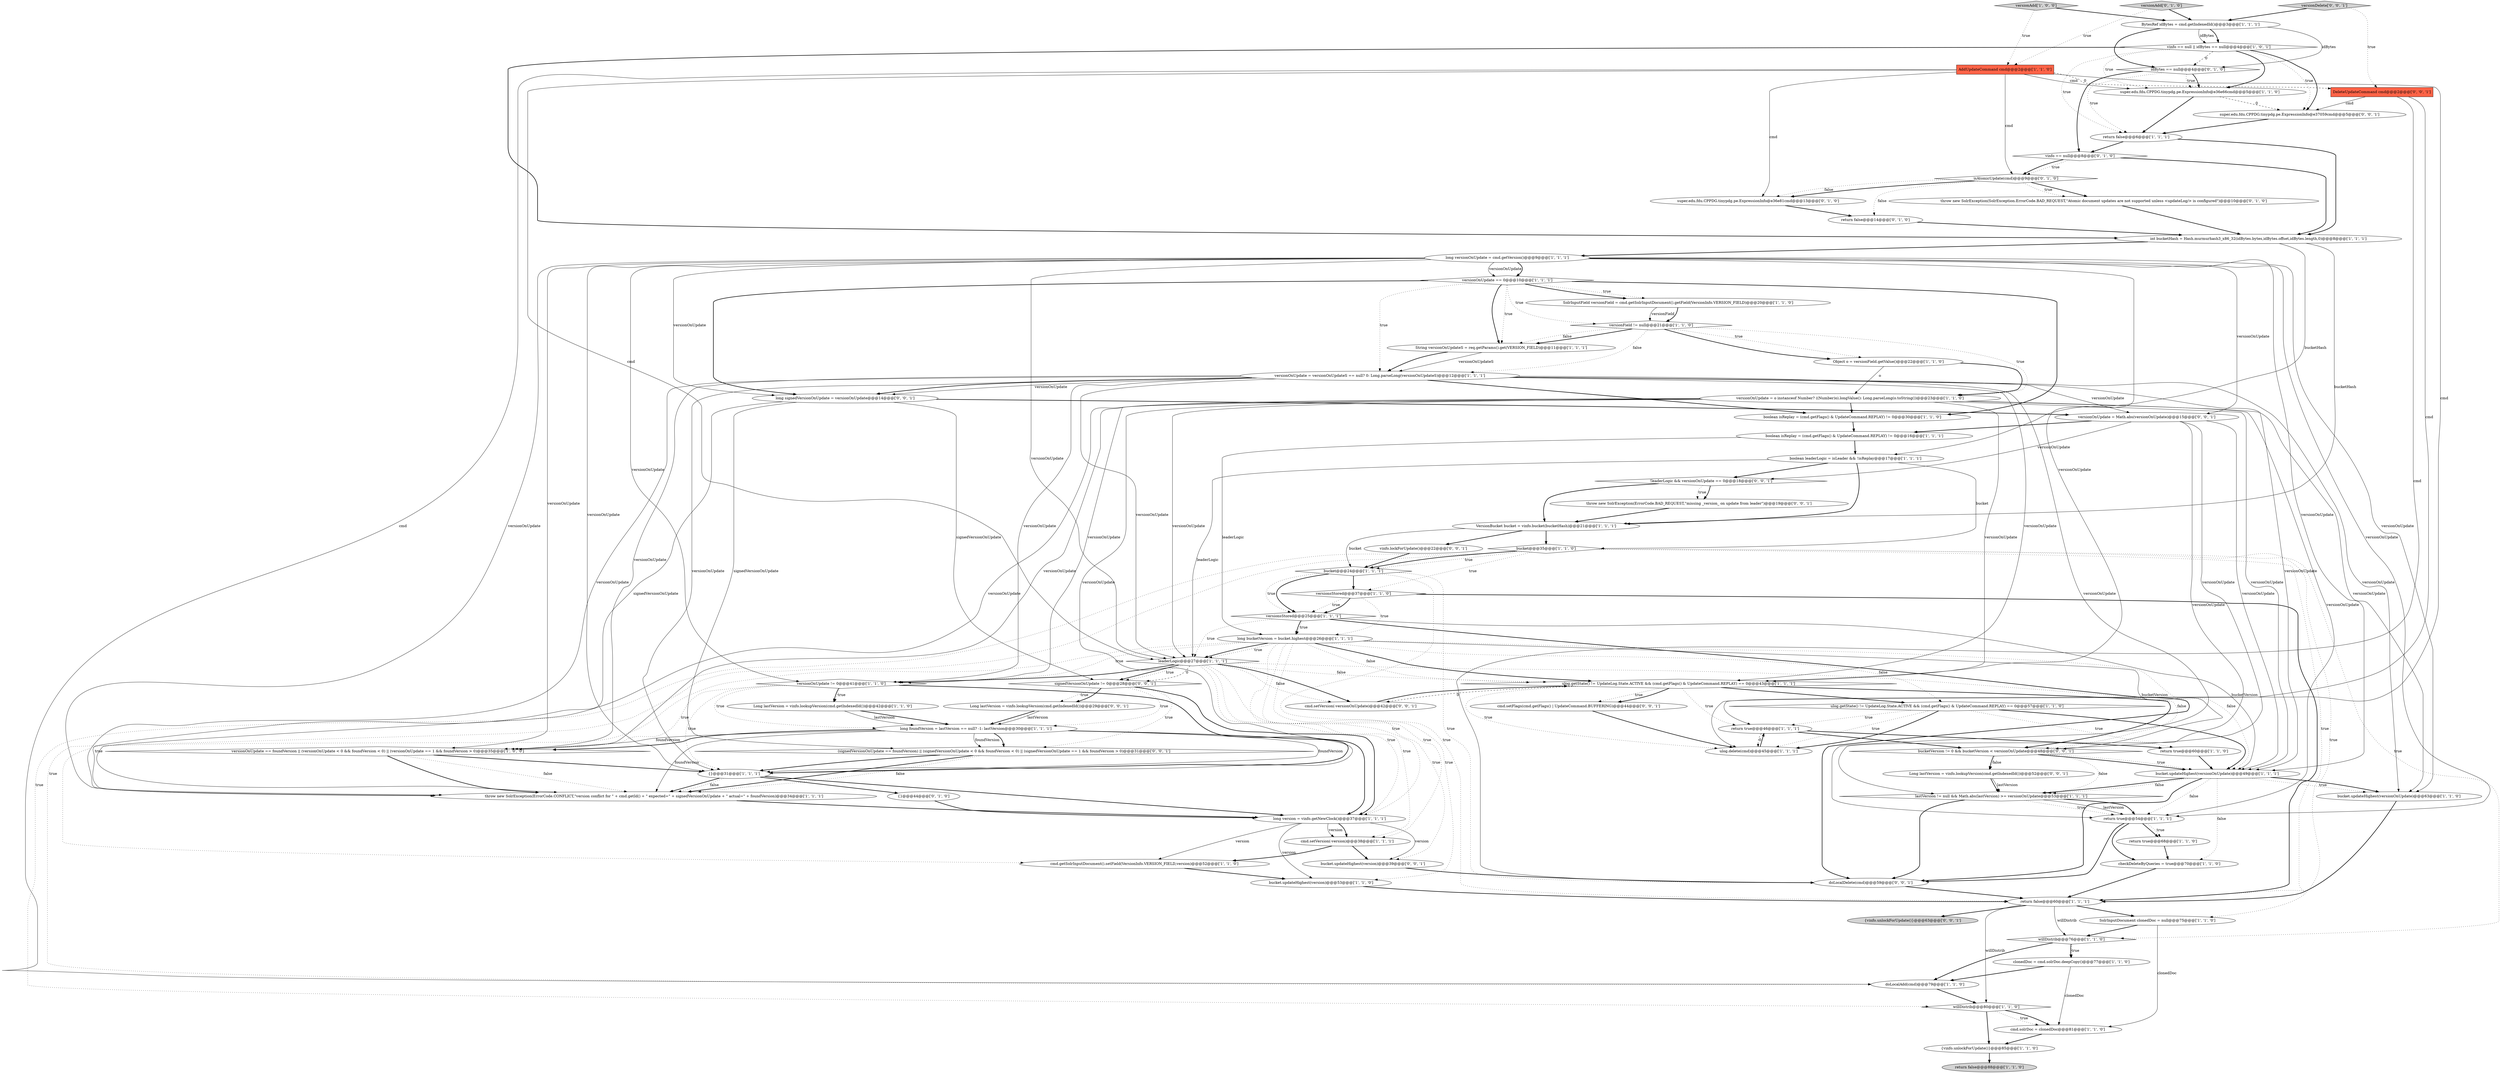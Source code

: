 digraph {
15 [style = filled, label = "return false@@@6@@@['1', '1', '1']", fillcolor = white, shape = ellipse image = "AAA0AAABBB1BBB"];
64 [style = filled, label = "vinfo.lockForUpdate()@@@22@@@['0', '0', '1']", fillcolor = white, shape = ellipse image = "AAA0AAABBB3BBB"];
5 [style = filled, label = "bucket@@@24@@@['1', '1', '1']", fillcolor = white, shape = diamond image = "AAA0AAABBB1BBB"];
2 [style = filled, label = "bucket@@@35@@@['1', '1', '0']", fillcolor = white, shape = diamond image = "AAA0AAABBB1BBB"];
29 [style = filled, label = "bucket.updateHighest(versionOnUpdate)@@@63@@@['1', '1', '0']", fillcolor = white, shape = ellipse image = "AAA0AAABBB1BBB"];
8 [style = filled, label = "boolean isReplay = (cmd.getFlags() & UpdateCommand.REPLAY) != 0@@@16@@@['1', '1', '1']", fillcolor = white, shape = ellipse image = "AAA0AAABBB1BBB"];
6 [style = filled, label = "ulog.getState() != UpdateLog.State.ACTIVE && (cmd.getFlags() & UpdateCommand.REPLAY) == 0@@@57@@@['1', '1', '0']", fillcolor = white, shape = diamond image = "AAA0AAABBB1BBB"];
50 [style = filled, label = "long version = vinfo.getNewClock()@@@37@@@['1', '1', '1']", fillcolor = white, shape = ellipse image = "AAA0AAABBB1BBB"];
23 [style = filled, label = "willDistrib@@@80@@@['1', '1', '0']", fillcolor = white, shape = diamond image = "AAA0AAABBB1BBB"];
17 [style = filled, label = "versionsStored@@@25@@@['1', '1', '1']", fillcolor = white, shape = diamond image = "AAA0AAABBB1BBB"];
24 [style = filled, label = "throw new SolrException(ErrorCode.CONFLICT,\"version conflict for \" + cmd.getId() + \" expected=\" + signedVersionOnUpdate + \" actual=\" + foundVersion)@@@34@@@['1', '1', '1']", fillcolor = white, shape = ellipse image = "AAA0AAABBB1BBB"];
31 [style = filled, label = "SolrInputField versionField = cmd.getSolrInputDocument().getField(VersionInfo.VERSION_FIELD)@@@20@@@['1', '1', '0']", fillcolor = white, shape = ellipse image = "AAA0AAABBB1BBB"];
46 [style = filled, label = "long bucketVersion = bucket.highest@@@26@@@['1', '1', '1']", fillcolor = white, shape = ellipse image = "AAA0AAABBB1BBB"];
52 [style = filled, label = "lastVersion != null && Math.abs(lastVersion) >= versionOnUpdate@@@53@@@['1', '1', '1']", fillcolor = white, shape = diamond image = "AAA0AAABBB1BBB"];
54 [style = filled, label = "BytesRef idBytes = cmd.getIndexedId()@@@3@@@['1', '1', '1']", fillcolor = white, shape = ellipse image = "AAA0AAABBB1BBB"];
71 [style = filled, label = "Long lastVersion = vinfo.lookupVersion(cmd.getIndexedId())@@@29@@@['0', '0', '1']", fillcolor = white, shape = ellipse image = "AAA0AAABBB3BBB"];
21 [style = filled, label = "return true@@@54@@@['1', '1', '1']", fillcolor = white, shape = ellipse image = "AAA0AAABBB1BBB"];
38 [style = filled, label = "Object o = versionField.getValue()@@@22@@@['1', '1', '0']", fillcolor = white, shape = ellipse image = "AAA0AAABBB1BBB"];
19 [style = filled, label = "return false@@@88@@@['1', '1', '0']", fillcolor = lightgray, shape = ellipse image = "AAA0AAABBB1BBB"];
28 [style = filled, label = "String versionOnUpdateS = req.getParams().get(VERSION_FIELD)@@@11@@@['1', '1', '1']", fillcolor = white, shape = ellipse image = "AAA0AAABBB1BBB"];
36 [style = filled, label = "return true@@@60@@@['1', '1', '0']", fillcolor = white, shape = ellipse image = "AAA0AAABBB1BBB"];
18 [style = filled, label = "cmd.setVersion(-version)@@@38@@@['1', '1', '1']", fillcolor = white, shape = ellipse image = "AAA0AAABBB1BBB"];
13 [style = filled, label = "bucket.updateHighest(versionOnUpdate)@@@49@@@['1', '1', '1']", fillcolor = white, shape = ellipse image = "AAA0AAABBB1BBB"];
76 [style = filled, label = "!leaderLogic && versionOnUpdate == 0@@@18@@@['0', '0', '1']", fillcolor = white, shape = diamond image = "AAA0AAABBB3BBB"];
10 [style = filled, label = "{}@@@31@@@['1', '1', '1']", fillcolor = white, shape = ellipse image = "AAA0AAABBB1BBB"];
40 [style = filled, label = "super.edu.fdu.CPPDG.tinypdg.pe.ExpressionInfo@e36e66cmd@@@5@@@['1', '1', '0']", fillcolor = white, shape = ellipse image = "AAA0AAABBB1BBB"];
69 [style = filled, label = "cmd.setVersion(-versionOnUpdate)@@@42@@@['0', '0', '1']", fillcolor = white, shape = ellipse image = "AAA0AAABBB3BBB"];
72 [style = filled, label = "DeleteUpdateCommand cmd@@@2@@@['0', '0', '1']", fillcolor = tomato, shape = box image = "AAA0AAABBB3BBB"];
11 [style = filled, label = "long versionOnUpdate = cmd.getVersion()@@@9@@@['1', '1', '1']", fillcolor = white, shape = ellipse image = "AAA0AAABBB1BBB"];
4 [style = filled, label = "SolrInputDocument clonedDoc = null@@@75@@@['1', '1', '0']", fillcolor = white, shape = ellipse image = "AAA0AAABBB1BBB"];
44 [style = filled, label = "int bucketHash = Hash.murmurhash3_x86_32(idBytes.bytes,idBytes.offset,idBytes.length,0)@@@8@@@['1', '1', '1']", fillcolor = white, shape = ellipse image = "AAA0AAABBB1BBB"];
57 [style = filled, label = "isAtomicUpdate(cmd)@@@9@@@['0', '1', '0']", fillcolor = white, shape = diamond image = "AAA1AAABBB2BBB"];
63 [style = filled, label = "throw new SolrException(ErrorCode.BAD_REQUEST,\"missing _version_ on update from leader\")@@@19@@@['0', '0', '1']", fillcolor = white, shape = ellipse image = "AAA0AAABBB3BBB"];
67 [style = filled, label = "bucket.updateHighest(version)@@@39@@@['0', '0', '1']", fillcolor = white, shape = ellipse image = "AAA0AAABBB3BBB"];
70 [style = filled, label = "versionOnUpdate = Math.abs(versionOnUpdate)@@@15@@@['0', '0', '1']", fillcolor = white, shape = ellipse image = "AAA0AAABBB3BBB"];
75 [style = filled, label = "super.edu.fdu.CPPDG.tinypdg.pe.ExpressionInfo@e37059cmd@@@5@@@['0', '0', '1']", fillcolor = white, shape = ellipse image = "AAA0AAABBB3BBB"];
60 [style = filled, label = "return false@@@14@@@['0', '1', '0']", fillcolor = white, shape = ellipse image = "AAA1AAABBB2BBB"];
1 [style = filled, label = "cmd.getSolrInputDocument().setField(VersionInfo.VERSION_FIELD,version)@@@52@@@['1', '1', '0']", fillcolor = white, shape = ellipse image = "AAA0AAABBB1BBB"];
26 [style = filled, label = "{vinfo.unlockForUpdate()}@@@85@@@['1', '1', '0']", fillcolor = white, shape = ellipse image = "AAA0AAABBB1BBB"];
73 [style = filled, label = "{vinfo.unlockForUpdate()}@@@63@@@['0', '0', '1']", fillcolor = lightgray, shape = ellipse image = "AAA0AAABBB3BBB"];
74 [style = filled, label = "cmd.setFlags(cmd.getFlags() | UpdateCommand.BUFFERING)@@@44@@@['0', '0', '1']", fillcolor = white, shape = ellipse image = "AAA0AAABBB3BBB"];
0 [style = filled, label = "vinfo == null || idBytes == null@@@4@@@['1', '0', '1']", fillcolor = white, shape = diamond image = "AAA0AAABBB1BBB"];
39 [style = filled, label = "bucket.updateHighest(version)@@@53@@@['1', '1', '0']", fillcolor = white, shape = ellipse image = "AAA0AAABBB1BBB"];
51 [style = filled, label = "versionOnUpdate = versionOnUpdateS == null? 0: Long.parseLong(versionOnUpdateS)@@@12@@@['1', '1', '1']", fillcolor = white, shape = ellipse image = "AAA0AAABBB1BBB"];
27 [style = filled, label = "long foundVersion = lastVersion == null? -1: lastVersion@@@30@@@['1', '1', '1']", fillcolor = white, shape = ellipse image = "AAA0AAABBB1BBB"];
45 [style = filled, label = "versionsStored@@@37@@@['1', '1', '0']", fillcolor = white, shape = diamond image = "AAA0AAABBB1BBB"];
9 [style = filled, label = "versionOnUpdate == foundVersion || (versionOnUpdate < 0 && foundVersion < 0) || (versionOnUpdate == 1 && foundVersion > 0)@@@35@@@['1', '0', '0']", fillcolor = white, shape = diamond image = "AAA0AAABBB1BBB"];
12 [style = filled, label = "return true@@@46@@@['1', '1', '1']", fillcolor = white, shape = ellipse image = "AAA0AAABBB1BBB"];
77 [style = filled, label = "(signedVersionOnUpdate == foundVersion) || (signedVersionOnUpdate < 0 && foundVersion < 0) || (signedVersionOnUpdate == 1 && foundVersion > 0)@@@31@@@['0', '0', '1']", fillcolor = white, shape = diamond image = "AAA0AAABBB3BBB"];
61 [style = filled, label = "throw new SolrException(SolrException.ErrorCode.BAD_REQUEST,\"Atomic document updates are not supported unless <updateLog/> is configured\")@@@10@@@['0', '1', '0']", fillcolor = white, shape = ellipse image = "AAA1AAABBB2BBB"];
43 [style = filled, label = "cmd.solrDoc = clonedDoc@@@81@@@['1', '1', '0']", fillcolor = white, shape = ellipse image = "AAA0AAABBB1BBB"];
3 [style = filled, label = "return true@@@68@@@['1', '1', '0']", fillcolor = white, shape = ellipse image = "AAA0AAABBB1BBB"];
22 [style = filled, label = "clonedDoc = cmd.solrDoc.deepCopy()@@@77@@@['1', '1', '0']", fillcolor = white, shape = ellipse image = "AAA0AAABBB1BBB"];
48 [style = filled, label = "VersionBucket bucket = vinfo.bucket(bucketHash)@@@21@@@['1', '1', '1']", fillcolor = white, shape = ellipse image = "AAA0AAABBB1BBB"];
25 [style = filled, label = "boolean isReplay = (cmd.getFlags() & UpdateCommand.REPLAY) != 0@@@30@@@['1', '1', '0']", fillcolor = white, shape = ellipse image = "AAA0AAABBB1BBB"];
33 [style = filled, label = "ulog.getState() != UpdateLog.State.ACTIVE && (cmd.getFlags() & UpdateCommand.REPLAY) == 0@@@43@@@['1', '1', '1']", fillcolor = white, shape = diamond image = "AAA0AAABBB1BBB"];
56 [style = filled, label = "super.edu.fdu.CPPDG.tinypdg.pe.ExpressionInfo@e36e81cmd@@@13@@@['0', '1', '0']", fillcolor = white, shape = ellipse image = "AAA1AAABBB2BBB"];
16 [style = filled, label = "return false@@@60@@@['1', '1', '1']", fillcolor = white, shape = ellipse image = "AAA0AAABBB1BBB"];
58 [style = filled, label = "{}@@@44@@@['0', '1', '0']", fillcolor = white, shape = ellipse image = "AAA0AAABBB2BBB"];
20 [style = filled, label = "versionAdd['1', '0', '0']", fillcolor = lightgray, shape = diamond image = "AAA0AAABBB1BBB"];
66 [style = filled, label = "signedVersionOnUpdate != 0@@@28@@@['0', '0', '1']", fillcolor = white, shape = diamond image = "AAA0AAABBB3BBB"];
80 [style = filled, label = "doLocalDelete(cmd)@@@59@@@['0', '0', '1']", fillcolor = white, shape = ellipse image = "AAA0AAABBB3BBB"];
78 [style = filled, label = "long signedVersionOnUpdate = versionOnUpdate@@@14@@@['0', '0', '1']", fillcolor = white, shape = ellipse image = "AAA0AAABBB3BBB"];
35 [style = filled, label = "versionField != null@@@21@@@['1', '1', '0']", fillcolor = white, shape = diamond image = "AAA0AAABBB1BBB"];
68 [style = filled, label = "bucketVersion != 0 && bucketVersion < versionOnUpdate@@@48@@@['0', '0', '1']", fillcolor = white, shape = diamond image = "AAA0AAABBB3BBB"];
79 [style = filled, label = "versionDelete['0', '0', '1']", fillcolor = lightgray, shape = diamond image = "AAA0AAABBB3BBB"];
32 [style = filled, label = "versionOnUpdate != 0@@@41@@@['1', '1', '0']", fillcolor = white, shape = diamond image = "AAA0AAABBB1BBB"];
65 [style = filled, label = "Long lastVersion = vinfo.lookupVersion(cmd.getIndexedId())@@@52@@@['0', '0', '1']", fillcolor = white, shape = ellipse image = "AAA0AAABBB3BBB"];
7 [style = filled, label = "versionOnUpdate == 0@@@10@@@['1', '1', '1']", fillcolor = white, shape = diamond image = "AAA0AAABBB1BBB"];
42 [style = filled, label = "AddUpdateCommand cmd@@@2@@@['1', '1', '0']", fillcolor = tomato, shape = box image = "AAA0AAABBB1BBB"];
62 [style = filled, label = "versionAdd['0', '1', '0']", fillcolor = lightgray, shape = diamond image = "AAA0AAABBB2BBB"];
37 [style = filled, label = "leaderLogic@@@27@@@['1', '1', '1']", fillcolor = white, shape = diamond image = "AAA0AAABBB1BBB"];
47 [style = filled, label = "Long lastVersion = vinfo.lookupVersion(cmd.getIndexedId())@@@42@@@['1', '1', '0']", fillcolor = white, shape = ellipse image = "AAA0AAABBB1BBB"];
34 [style = filled, label = "ulog.delete(cmd)@@@45@@@['1', '1', '1']", fillcolor = white, shape = ellipse image = "AAA0AAABBB1BBB"];
55 [style = filled, label = "idBytes == null@@@4@@@['0', '1', '0']", fillcolor = white, shape = diamond image = "AAA1AAABBB2BBB"];
30 [style = filled, label = "willDistrib@@@76@@@['1', '1', '0']", fillcolor = white, shape = diamond image = "AAA0AAABBB1BBB"];
49 [style = filled, label = "versionOnUpdate = o instanceof Number? ((Number)o).longValue(): Long.parseLong(o.toString())@@@23@@@['1', '1', '0']", fillcolor = white, shape = ellipse image = "AAA0AAABBB1BBB"];
53 [style = filled, label = "doLocalAdd(cmd)@@@79@@@['1', '1', '0']", fillcolor = white, shape = ellipse image = "AAA0AAABBB1BBB"];
41 [style = filled, label = "boolean leaderLogic = isLeader && !isReplay@@@17@@@['1', '1', '1']", fillcolor = white, shape = ellipse image = "AAA0AAABBB1BBB"];
14 [style = filled, label = "checkDeleteByQueries = true@@@70@@@['1', '1', '0']", fillcolor = white, shape = ellipse image = "AAA0AAABBB1BBB"];
59 [style = filled, label = "vinfo == null@@@8@@@['0', '1', '0']", fillcolor = white, shape = diamond image = "AAA1AAABBB2BBB"];
7->28 [style = bold, label=""];
49->13 [style = solid, label="versionOnUpdate"];
11->29 [style = solid, label="versionOnUpdate"];
35->38 [style = dotted, label="true"];
13->29 [style = dotted, label="true"];
42->56 [style = solid, label="cmd"];
21->3 [style = bold, label=""];
46->18 [style = dotted, label="true"];
49->21 [style = solid, label="versionOnUpdate"];
10->24 [style = bold, label=""];
22->43 [style = solid, label="clonedDoc"];
44->48 [style = solid, label="bucketHash"];
49->24 [style = solid, label="versionOnUpdate"];
48->64 [style = bold, label=""];
11->37 [style = solid, label="versionOnUpdate"];
66->71 [style = dotted, label="true"];
50->1 [style = solid, label="version"];
72->34 [style = solid, label="cmd"];
52->21 [style = dotted, label="true"];
79->72 [style = dotted, label="true"];
2->5 [style = dotted, label="true"];
4->43 [style = solid, label="clonedDoc"];
0->55 [style = dashed, label="0"];
52->21 [style = solid, label="lastVersion"];
52->80 [style = bold, label=""];
53->23 [style = bold, label=""];
49->9 [style = solid, label="versionOnUpdate"];
71->27 [style = bold, label=""];
32->27 [style = dotted, label="true"];
66->77 [style = dotted, label="true"];
57->56 [style = bold, label=""];
45->16 [style = bold, label=""];
5->17 [style = bold, label=""];
51->24 [style = solid, label="versionOnUpdate"];
51->13 [style = solid, label="versionOnUpdate"];
7->31 [style = dotted, label="true"];
27->10 [style = solid, label="foundVersion"];
46->37 [style = bold, label=""];
16->73 [style = bold, label=""];
71->27 [style = solid, label="lastVersion"];
35->51 [style = dotted, label="false"];
11->21 [style = solid, label="versionOnUpdate"];
70->52 [style = solid, label="versionOnUpdate"];
32->10 [style = dotted, label="true"];
0->75 [style = dotted, label="true"];
57->56 [style = dotted, label="false"];
13->29 [style = bold, label=""];
37->66 [style = dashed, label="0"];
55->40 [style = bold, label=""];
17->46 [style = dotted, label="true"];
46->6 [style = dotted, label="false"];
18->67 [style = bold, label=""];
11->32 [style = solid, label="versionOnUpdate"];
20->54 [style = bold, label=""];
2->53 [style = dotted, label="true"];
10->58 [style = bold, label=""];
37->67 [style = dotted, label="true"];
16->30 [style = solid, label="willDistrib"];
12->34 [style = dashed, label="0"];
44->41 [style = solid, label="bucketHash"];
37->68 [style = dotted, label="false"];
46->68 [style = solid, label="bucketVersion"];
24->50 [style = bold, label=""];
64->5 [style = bold, label=""];
37->33 [style = dotted, label="false"];
57->61 [style = bold, label=""];
11->13 [style = solid, label="versionOnUpdate"];
49->10 [style = solid, label="versionOnUpdate"];
54->0 [style = bold, label=""];
3->14 [style = bold, label=""];
60->44 [style = bold, label=""];
47->27 [style = bold, label=""];
16->4 [style = bold, label=""];
42->37 [style = solid, label="cmd"];
6->36 [style = dotted, label="true"];
11->78 [style = solid, label="versionOnUpdate"];
20->42 [style = dotted, label="true"];
7->51 [style = dotted, label="true"];
11->33 [style = solid, label="versionOnUpdate"];
75->15 [style = bold, label=""];
39->16 [style = bold, label=""];
33->69 [style = dashed, label="0"];
42->57 [style = solid, label="cmd"];
72->80 [style = solid, label="cmd"];
69->33 [style = bold, label=""];
68->13 [style = bold, label=""];
70->68 [style = solid, label="versionOnUpdate"];
32->47 [style = dotted, label="true"];
37->32 [style = bold, label=""];
11->24 [style = solid, label="versionOnUpdate"];
76->63 [style = bold, label=""];
23->43 [style = bold, label=""];
35->28 [style = bold, label=""];
33->6 [style = bold, label=""];
23->26 [style = bold, label=""];
77->10 [style = bold, label=""];
26->19 [style = bold, label=""];
1->39 [style = bold, label=""];
78->70 [style = bold, label=""];
70->8 [style = bold, label=""];
70->76 [style = solid, label="versionOnUpdate"];
40->15 [style = bold, label=""];
9->24 [style = bold, label=""];
78->66 [style = solid, label="signedVersionOnUpdate"];
66->71 [style = bold, label=""];
67->80 [style = bold, label=""];
59->57 [style = dotted, label="true"];
27->9 [style = solid, label="foundVersion"];
63->48 [style = bold, label=""];
7->78 [style = bold, label=""];
0->15 [style = dotted, label="true"];
49->37 [style = solid, label="versionOnUpdate"];
44->11 [style = bold, label=""];
35->49 [style = dotted, label="true"];
33->74 [style = dotted, label="true"];
11->7 [style = solid, label="versionOnUpdate"];
37->69 [style = bold, label=""];
15->59 [style = bold, label=""];
6->12 [style = dotted, label="true"];
33->12 [style = dotted, label="true"];
46->32 [style = dotted, label="true"];
51->29 [style = solid, label="versionOnUpdate"];
27->77 [style = bold, label=""];
13->14 [style = dotted, label="false"];
46->13 [style = dotted, label="false"];
9->10 [style = bold, label=""];
61->44 [style = bold, label=""];
54->55 [style = solid, label="idBytes"];
50->39 [style = solid, label="version"];
41->76 [style = bold, label=""];
79->54 [style = bold, label=""];
2->23 [style = dotted, label="true"];
45->17 [style = dotted, label="true"];
42->72 [style = dashed, label="0"];
52->21 [style = bold, label=""];
8->41 [style = bold, label=""];
21->14 [style = bold, label=""];
41->37 [style = solid, label="leaderLogic"];
46->39 [style = dotted, label="true"];
5->16 [style = dotted, label="true"];
42->12 [style = solid, label="cmd"];
16->23 [style = solid, label="willDistrib"];
46->50 [style = dotted, label="true"];
14->16 [style = bold, label=""];
49->32 [style = solid, label="versionOnUpdate"];
13->52 [style = bold, label=""];
76->63 [style = dotted, label="true"];
51->32 [style = solid, label="versionOnUpdate"];
27->77 [style = solid, label="foundVersion"];
31->35 [style = solid, label="versionField"];
51->78 [style = solid, label="versionOnUpdate"];
38->49 [style = bold, label=""];
2->45 [style = dotted, label="true"];
8->46 [style = solid, label="leaderLogic"];
6->34 [style = dotted, label="true"];
21->3 [style = dotted, label="true"];
2->30 [style = dotted, label="true"];
27->9 [style = bold, label=""];
17->80 [style = bold, label=""];
32->9 [style = dotted, label="true"];
51->78 [style = bold, label=""];
12->68 [style = bold, label=""];
2->16 [style = dotted, label="true"];
56->60 [style = bold, label=""];
0->44 [style = bold, label=""];
80->16 [style = bold, label=""];
15->44 [style = bold, label=""];
33->68 [style = bold, label=""];
65->52 [style = bold, label=""];
72->75 [style = solid, label="cmd"];
5->45 [style = bold, label=""];
29->16 [style = bold, label=""];
42->40 [style = solid, label="cmd"];
21->80 [style = bold, label=""];
7->31 [style = bold, label=""];
76->48 [style = bold, label=""];
7->28 [style = dotted, label="true"];
11->9 [style = solid, label="versionOnUpdate"];
68->13 [style = dotted, label="true"];
50->18 [style = bold, label=""];
33->34 [style = dotted, label="true"];
7->25 [style = bold, label=""];
11->10 [style = solid, label="versionOnUpdate"];
59->44 [style = bold, label=""];
46->1 [style = dotted, label="true"];
70->13 [style = solid, label="versionOnUpdate"];
18->1 [style = bold, label=""];
10->24 [style = dotted, label="false"];
57->61 [style = dotted, label="true"];
51->33 [style = solid, label="versionOnUpdate"];
46->33 [style = dotted, label="false"];
48->2 [style = bold, label=""];
13->52 [style = dotted, label="false"];
66->50 [style = bold, label=""];
28->51 [style = solid, label="versionOnUpdateS"];
38->49 [style = solid, label="o"];
65->52 [style = solid, label="lastVersion"];
30->53 [style = bold, label=""];
37->69 [style = dotted, label="false"];
59->57 [style = bold, label=""];
58->50 [style = bold, label=""];
51->10 [style = solid, label="versionOnUpdate"];
7->35 [style = dotted, label="true"];
48->5 [style = solid, label="bucket"];
28->51 [style = bold, label=""];
17->37 [style = dotted, label="true"];
49->25 [style = bold, label=""];
5->17 [style = dotted, label="true"];
54->55 [style = bold, label=""];
37->66 [style = bold, label=""];
74->34 [style = bold, label=""];
2->4 [style = dotted, label="true"];
51->25 [style = bold, label=""];
33->74 [style = bold, label=""];
37->50 [style = dotted, label="true"];
40->75 [style = dashed, label="0"];
42->53 [style = solid, label="cmd"];
50->67 [style = solid, label="version"];
77->24 [style = bold, label=""];
2->5 [style = bold, label=""];
27->24 [style = solid, label="foundVersion"];
30->22 [style = bold, label=""];
77->24 [style = dotted, label="false"];
50->18 [style = solid, label="version"];
6->13 [style = bold, label=""];
55->59 [style = bold, label=""];
68->52 [style = dotted, label="false"];
46->37 [style = dotted, label="true"];
51->70 [style = solid, label="versionOnUpdate"];
41->48 [style = bold, label=""];
11->70 [style = solid, label="versionOnUpdate"];
78->24 [style = solid, label="signedVersionOnUpdate"];
30->22 [style = dotted, label="true"];
46->33 [style = bold, label=""];
0->40 [style = dotted, label="true"];
62->54 [style = bold, label=""];
51->9 [style = solid, label="versionOnUpdate"];
11->7 [style = bold, label=""];
10->50 [style = bold, label=""];
23->43 [style = dotted, label="true"];
51->21 [style = solid, label="versionOnUpdate"];
31->35 [style = bold, label=""];
0->75 [style = bold, label=""];
57->60 [style = dotted, label="false"];
13->21 [style = dotted, label="false"];
37->18 [style = dotted, label="true"];
5->80 [style = dotted, label="true"];
68->65 [style = dotted, label="false"];
49->29 [style = solid, label="versionOnUpdate"];
36->13 [style = bold, label=""];
68->65 [style = bold, label=""];
51->37 [style = solid, label="versionOnUpdate"];
78->77 [style = solid, label="signedVersionOnUpdate"];
35->38 [style = bold, label=""];
6->34 [style = bold, label=""];
27->10 [style = bold, label=""];
47->27 [style = solid, label="lastVersion"];
34->12 [style = bold, label=""];
45->17 [style = bold, label=""];
55->40 [style = dotted, label="true"];
66->27 [style = dotted, label="true"];
37->66 [style = dotted, label="true"];
0->40 [style = bold, label=""];
62->42 [style = dotted, label="true"];
25->8 [style = bold, label=""];
49->33 [style = solid, label="versionOnUpdate"];
43->26 [style = bold, label=""];
32->47 [style = bold, label=""];
22->53 [style = bold, label=""];
17->13 [style = solid, label="bucketVersion"];
45->46 [style = dotted, label="true"];
54->0 [style = solid, label="idBytes"];
41->2 [style = solid, label="bucket"];
32->50 [style = bold, label=""];
12->36 [style = bold, label=""];
4->30 [style = bold, label=""];
13->80 [style = bold, label=""];
55->15 [style = dotted, label="true"];
17->46 [style = bold, label=""];
35->28 [style = dotted, label="false"];
9->24 [style = dotted, label="false"];
}
